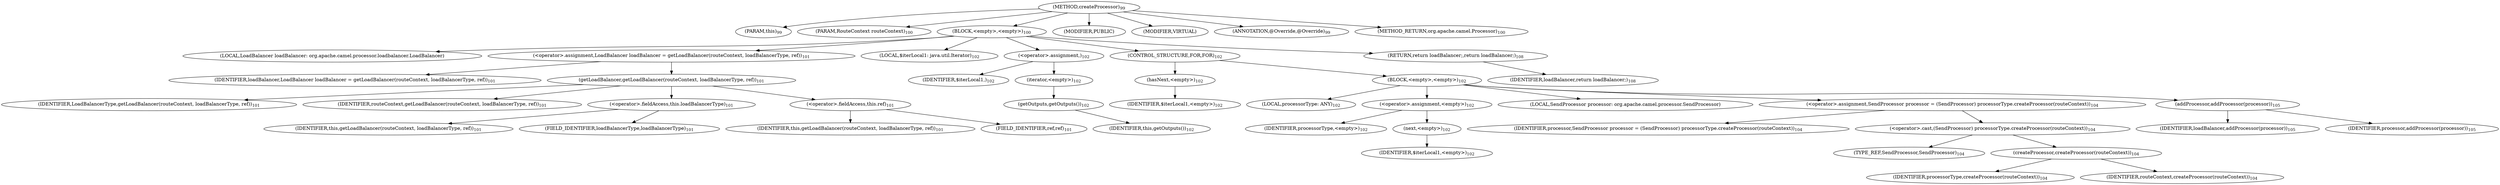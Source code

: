 digraph "createProcessor" {  
"191" [label = <(METHOD,createProcessor)<SUB>99</SUB>> ]
"6" [label = <(PARAM,this)<SUB>99</SUB>> ]
"192" [label = <(PARAM,RouteContext routeContext)<SUB>100</SUB>> ]
"193" [label = <(BLOCK,&lt;empty&gt;,&lt;empty&gt;)<SUB>100</SUB>> ]
"194" [label = <(LOCAL,LoadBalancer loadBalancer: org.apache.camel.processor.loadbalancer.LoadBalancer)> ]
"195" [label = <(&lt;operator&gt;.assignment,LoadBalancer loadBalancer = getLoadBalancer(routeContext, loadBalancerType, ref))<SUB>101</SUB>> ]
"196" [label = <(IDENTIFIER,loadBalancer,LoadBalancer loadBalancer = getLoadBalancer(routeContext, loadBalancerType, ref))<SUB>101</SUB>> ]
"197" [label = <(getLoadBalancer,getLoadBalancer(routeContext, loadBalancerType, ref))<SUB>101</SUB>> ]
"198" [label = <(IDENTIFIER,LoadBalancerType,getLoadBalancer(routeContext, loadBalancerType, ref))<SUB>101</SUB>> ]
"199" [label = <(IDENTIFIER,routeContext,getLoadBalancer(routeContext, loadBalancerType, ref))<SUB>101</SUB>> ]
"200" [label = <(&lt;operator&gt;.fieldAccess,this.loadBalancerType)<SUB>101</SUB>> ]
"201" [label = <(IDENTIFIER,this,getLoadBalancer(routeContext, loadBalancerType, ref))<SUB>101</SUB>> ]
"202" [label = <(FIELD_IDENTIFIER,loadBalancerType,loadBalancerType)<SUB>101</SUB>> ]
"203" [label = <(&lt;operator&gt;.fieldAccess,this.ref)<SUB>101</SUB>> ]
"204" [label = <(IDENTIFIER,this,getLoadBalancer(routeContext, loadBalancerType, ref))<SUB>101</SUB>> ]
"205" [label = <(FIELD_IDENTIFIER,ref,ref)<SUB>101</SUB>> ]
"206" [label = <(LOCAL,$iterLocal1: java.util.Iterator)<SUB>102</SUB>> ]
"207" [label = <(&lt;operator&gt;.assignment,)<SUB>102</SUB>> ]
"208" [label = <(IDENTIFIER,$iterLocal1,)<SUB>102</SUB>> ]
"209" [label = <(iterator,&lt;empty&gt;)<SUB>102</SUB>> ]
"210" [label = <(getOutputs,getOutputs())<SUB>102</SUB>> ]
"5" [label = <(IDENTIFIER,this,getOutputs())<SUB>102</SUB>> ]
"211" [label = <(CONTROL_STRUCTURE,FOR,FOR)<SUB>102</SUB>> ]
"212" [label = <(hasNext,&lt;empty&gt;)<SUB>102</SUB>> ]
"213" [label = <(IDENTIFIER,$iterLocal1,&lt;empty&gt;)<SUB>102</SUB>> ]
"214" [label = <(BLOCK,&lt;empty&gt;,&lt;empty&gt;)<SUB>102</SUB>> ]
"215" [label = <(LOCAL,processorType: ANY)<SUB>102</SUB>> ]
"216" [label = <(&lt;operator&gt;.assignment,&lt;empty&gt;)<SUB>102</SUB>> ]
"217" [label = <(IDENTIFIER,processorType,&lt;empty&gt;)<SUB>102</SUB>> ]
"218" [label = <(next,&lt;empty&gt;)<SUB>102</SUB>> ]
"219" [label = <(IDENTIFIER,$iterLocal1,&lt;empty&gt;)<SUB>102</SUB>> ]
"220" [label = <(LOCAL,SendProcessor processor: org.apache.camel.processor.SendProcessor)> ]
"221" [label = <(&lt;operator&gt;.assignment,SendProcessor processor = (SendProcessor) processorType.createProcessor(routeContext))<SUB>104</SUB>> ]
"222" [label = <(IDENTIFIER,processor,SendProcessor processor = (SendProcessor) processorType.createProcessor(routeContext))<SUB>104</SUB>> ]
"223" [label = <(&lt;operator&gt;.cast,(SendProcessor) processorType.createProcessor(routeContext))<SUB>104</SUB>> ]
"224" [label = <(TYPE_REF,SendProcessor,SendProcessor)<SUB>104</SUB>> ]
"225" [label = <(createProcessor,createProcessor(routeContext))<SUB>104</SUB>> ]
"226" [label = <(IDENTIFIER,processorType,createProcessor(routeContext))<SUB>104</SUB>> ]
"227" [label = <(IDENTIFIER,routeContext,createProcessor(routeContext))<SUB>104</SUB>> ]
"228" [label = <(addProcessor,addProcessor(processor))<SUB>105</SUB>> ]
"229" [label = <(IDENTIFIER,loadBalancer,addProcessor(processor))<SUB>105</SUB>> ]
"230" [label = <(IDENTIFIER,processor,addProcessor(processor))<SUB>105</SUB>> ]
"231" [label = <(RETURN,return loadBalancer;,return loadBalancer;)<SUB>108</SUB>> ]
"232" [label = <(IDENTIFIER,loadBalancer,return loadBalancer;)<SUB>108</SUB>> ]
"233" [label = <(MODIFIER,PUBLIC)> ]
"234" [label = <(MODIFIER,VIRTUAL)> ]
"235" [label = <(ANNOTATION,@Override,@Override)<SUB>99</SUB>> ]
"236" [label = <(METHOD_RETURN,org.apache.camel.Processor)<SUB>100</SUB>> ]
  "191" -> "6" 
  "191" -> "192" 
  "191" -> "193" 
  "191" -> "233" 
  "191" -> "234" 
  "191" -> "235" 
  "191" -> "236" 
  "193" -> "194" 
  "193" -> "195" 
  "193" -> "206" 
  "193" -> "207" 
  "193" -> "211" 
  "193" -> "231" 
  "195" -> "196" 
  "195" -> "197" 
  "197" -> "198" 
  "197" -> "199" 
  "197" -> "200" 
  "197" -> "203" 
  "200" -> "201" 
  "200" -> "202" 
  "203" -> "204" 
  "203" -> "205" 
  "207" -> "208" 
  "207" -> "209" 
  "209" -> "210" 
  "210" -> "5" 
  "211" -> "212" 
  "211" -> "214" 
  "212" -> "213" 
  "214" -> "215" 
  "214" -> "216" 
  "214" -> "220" 
  "214" -> "221" 
  "214" -> "228" 
  "216" -> "217" 
  "216" -> "218" 
  "218" -> "219" 
  "221" -> "222" 
  "221" -> "223" 
  "223" -> "224" 
  "223" -> "225" 
  "225" -> "226" 
  "225" -> "227" 
  "228" -> "229" 
  "228" -> "230" 
  "231" -> "232" 
}
